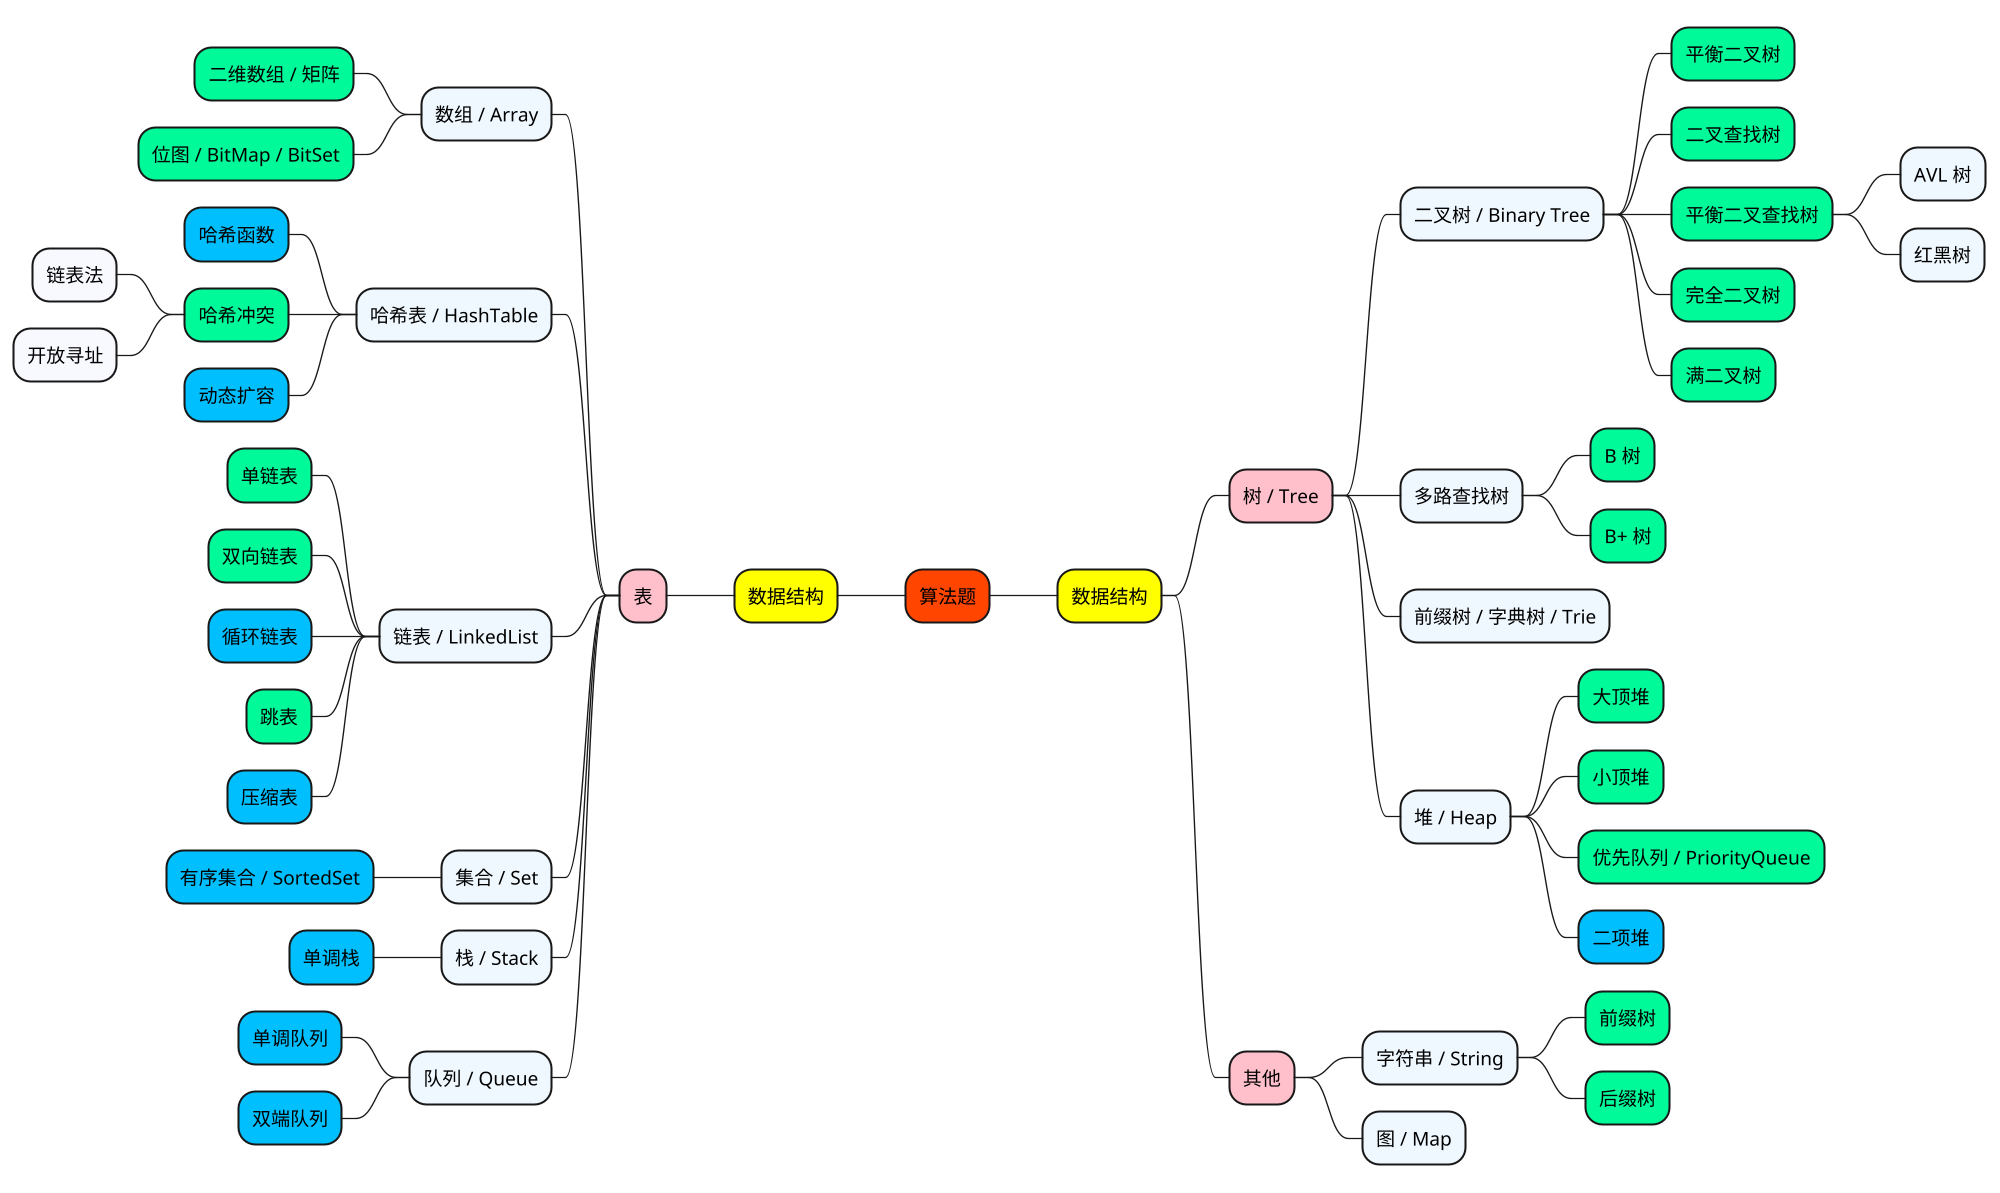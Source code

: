 @startmindmap
scale 2000 width

+[#OrangeRed] 算法题

--[#yellow] 数据结构

---[#Pink] 表

----[#AliceBlue] 数组 / Array
-----[#MediumSpringGreen] 二维数组 / 矩阵
-----[#MediumSpringGreen] 位图 / BitMap / BitSet

----[#AliceBlue] 哈希表 / HashTable
-----[#DeepSkyBlue] 哈希函数
-----[#MediumSpringGreen] 哈希冲突
------[#GhostWhite] 链表法
------[#GhostWhite] 开放寻址
-----[#DeepSkyBlue] 动态扩容

----[#AliceBlue] 链表 / LinkedList
-----[#MediumSpringGreen] 单链表
-----[#MediumSpringGreen] 双向链表
-----[#DeepSkyBlue] 循环链表
-----[#MediumSpringGreen] 跳表
-----[#DeepSkyBlue] 压缩表

----[#AliceBlue] 集合 / Set
-----[#DeepSkyBlue] 有序集合 / SortedSet

----[#AliceBlue] 栈 / Stack
-----[#DeepSkyBlue] 单调栈

----[#AliceBlue] 队列 / Queue
-----[#DeepSkyBlue] 单调队列
-----[#DeepSkyBlue] 双端队列

++[#yellow] 数据结构

+++[#Pink] 树 / Tree

++++[#AliceBlue] 二叉树 / Binary Tree
+++++[#MediumSpringGreen] 平衡二叉树
+++++[#MediumSpringGreen] 二叉查找树
+++++[#MediumSpringGreen] 平衡二叉查找树
++++++[#AliceBlue] AVL 树
++++++[#AliceBlue] 红黑树
+++++[#MediumSpringGreen] 完全二叉树
+++++[#MediumSpringGreen] 满二叉树

++++[#AliceBlue] 多路查找树
+++++[#MediumSpringGreen] B 树
+++++[#MediumSpringGreen] B+ 树
++++[#AliceBlue] 前缀树 / 字典树 / Trie

++++[#AliceBlue] 堆 / Heap
+++++[#MediumSpringGreen] 大顶堆
+++++[#MediumSpringGreen] 小顶堆
+++++[#MediumSpringGreen] 优先队列 / PriorityQueue
+++++[#DeepSkyBlue] 二项堆


+++[#Pink] 其他

++++[#AliceBlue] 字符串 / String
+++++[#MediumSpringGreen] 前缀树
+++++[#MediumSpringGreen] 后缀树

++++[#AliceBlue] 图 / Map




'参考链接：
'1. 大家都是如何刷 LeetCode 的？https://www.zhihu.com/question/280279208/answer/879710574




@endmindmap
